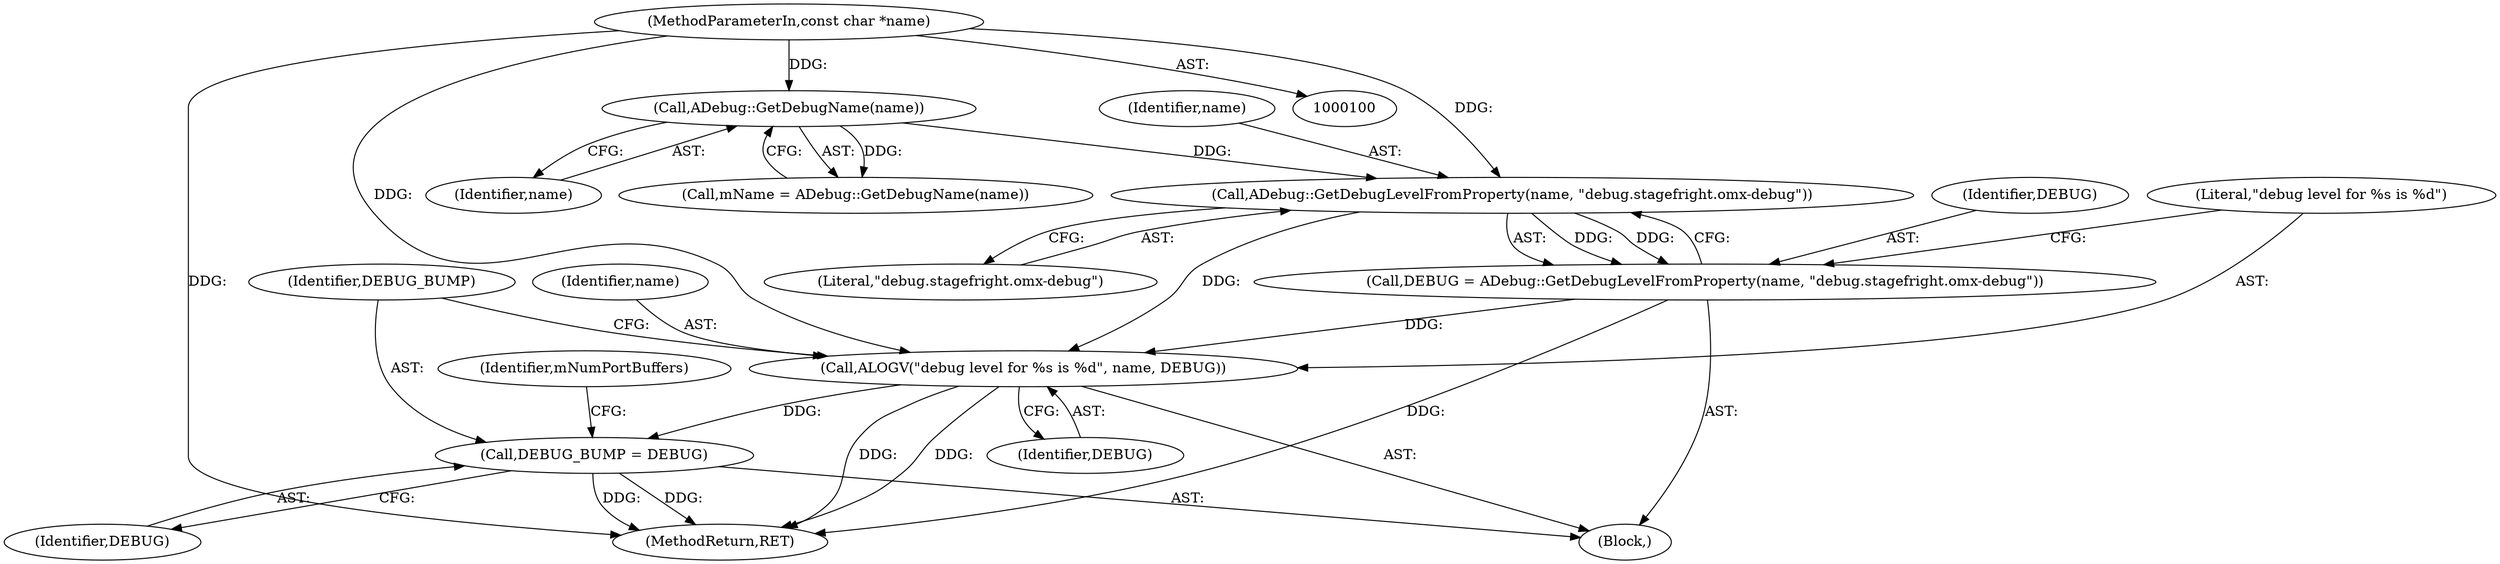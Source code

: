 digraph "0_Android_0f177948ae2640bfe4d70f8e4248e106406b3b0a_4@pointer" {
"1000114" [label="(Call,ALOGV(\"debug level for %s is %d\", name, DEBUG))"];
"1000111" [label="(Call,ADebug::GetDebugLevelFromProperty(name, \"debug.stagefright.omx-debug\"))"];
"1000107" [label="(Call,ADebug::GetDebugName(name))"];
"1000103" [label="(MethodParameterIn,const char *name)"];
"1000109" [label="(Call,DEBUG = ADebug::GetDebugLevelFromProperty(name, \"debug.stagefright.omx-debug\"))"];
"1000118" [label="(Call,DEBUG_BUMP = DEBUG)"];
"1000165" [label="(MethodReturn,RET)"];
"1000110" [label="(Identifier,DEBUG)"];
"1000111" [label="(Call,ADebug::GetDebugLevelFromProperty(name, \"debug.stagefright.omx-debug\"))"];
"1000118" [label="(Call,DEBUG_BUMP = DEBUG)"];
"1000105" [label="(Call,mName = ADebug::GetDebugName(name))"];
"1000123" [label="(Identifier,mNumPortBuffers)"];
"1000104" [label="(Block,)"];
"1000112" [label="(Identifier,name)"];
"1000107" [label="(Call,ADebug::GetDebugName(name))"];
"1000108" [label="(Identifier,name)"];
"1000115" [label="(Literal,\"debug level for %s is %d\")"];
"1000116" [label="(Identifier,name)"];
"1000117" [label="(Identifier,DEBUG)"];
"1000113" [label="(Literal,\"debug.stagefright.omx-debug\")"];
"1000120" [label="(Identifier,DEBUG)"];
"1000114" [label="(Call,ALOGV(\"debug level for %s is %d\", name, DEBUG))"];
"1000119" [label="(Identifier,DEBUG_BUMP)"];
"1000103" [label="(MethodParameterIn,const char *name)"];
"1000109" [label="(Call,DEBUG = ADebug::GetDebugLevelFromProperty(name, \"debug.stagefright.omx-debug\"))"];
"1000114" -> "1000104"  [label="AST: "];
"1000114" -> "1000117"  [label="CFG: "];
"1000115" -> "1000114"  [label="AST: "];
"1000116" -> "1000114"  [label="AST: "];
"1000117" -> "1000114"  [label="AST: "];
"1000119" -> "1000114"  [label="CFG: "];
"1000114" -> "1000165"  [label="DDG: "];
"1000114" -> "1000165"  [label="DDG: "];
"1000111" -> "1000114"  [label="DDG: "];
"1000103" -> "1000114"  [label="DDG: "];
"1000109" -> "1000114"  [label="DDG: "];
"1000114" -> "1000118"  [label="DDG: "];
"1000111" -> "1000109"  [label="AST: "];
"1000111" -> "1000113"  [label="CFG: "];
"1000112" -> "1000111"  [label="AST: "];
"1000113" -> "1000111"  [label="AST: "];
"1000109" -> "1000111"  [label="CFG: "];
"1000111" -> "1000109"  [label="DDG: "];
"1000111" -> "1000109"  [label="DDG: "];
"1000107" -> "1000111"  [label="DDG: "];
"1000103" -> "1000111"  [label="DDG: "];
"1000107" -> "1000105"  [label="AST: "];
"1000107" -> "1000108"  [label="CFG: "];
"1000108" -> "1000107"  [label="AST: "];
"1000105" -> "1000107"  [label="CFG: "];
"1000107" -> "1000105"  [label="DDG: "];
"1000103" -> "1000107"  [label="DDG: "];
"1000103" -> "1000100"  [label="AST: "];
"1000103" -> "1000165"  [label="DDG: "];
"1000109" -> "1000104"  [label="AST: "];
"1000110" -> "1000109"  [label="AST: "];
"1000115" -> "1000109"  [label="CFG: "];
"1000109" -> "1000165"  [label="DDG: "];
"1000118" -> "1000104"  [label="AST: "];
"1000118" -> "1000120"  [label="CFG: "];
"1000119" -> "1000118"  [label="AST: "];
"1000120" -> "1000118"  [label="AST: "];
"1000123" -> "1000118"  [label="CFG: "];
"1000118" -> "1000165"  [label="DDG: "];
"1000118" -> "1000165"  [label="DDG: "];
}
